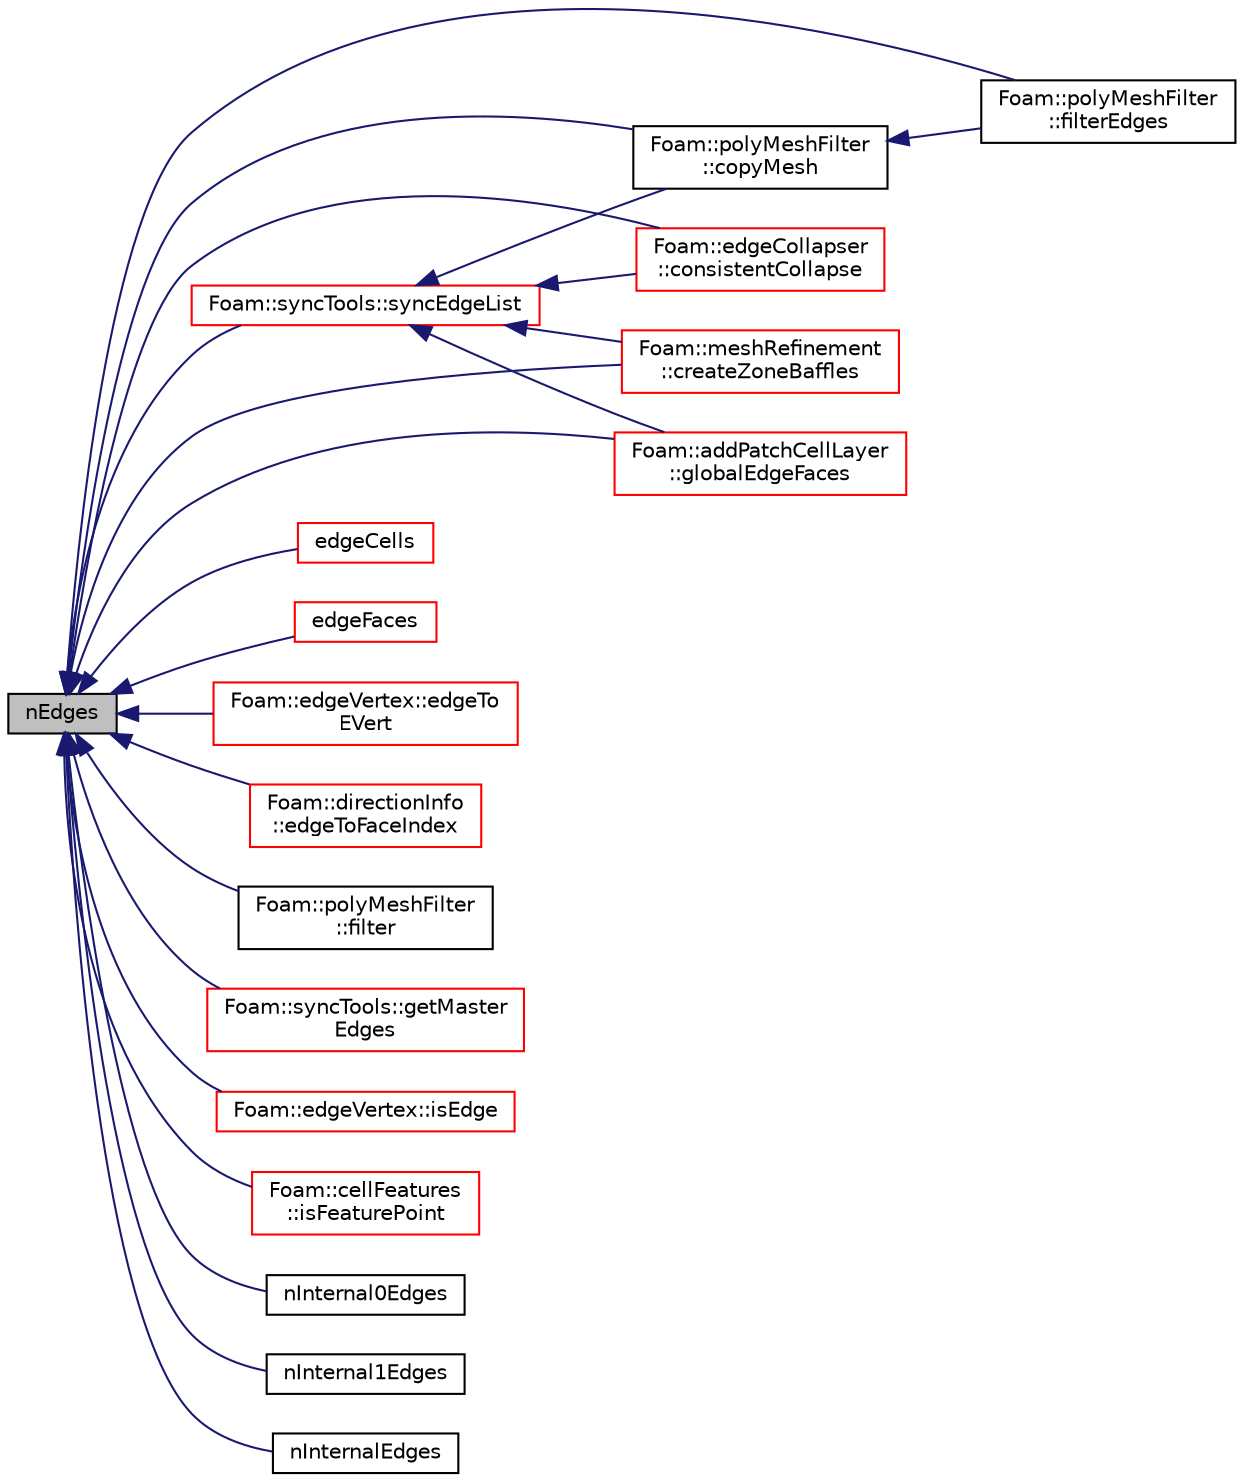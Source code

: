 digraph "nEdges"
{
  bgcolor="transparent";
  edge [fontname="Helvetica",fontsize="10",labelfontname="Helvetica",labelfontsize="10"];
  node [fontname="Helvetica",fontsize="10",shape=record];
  rankdir="LR";
  Node1 [label="nEdges",height=0.2,width=0.4,color="black", fillcolor="grey75", style="filled", fontcolor="black"];
  Node1 -> Node2 [dir="back",color="midnightblue",fontsize="10",style="solid",fontname="Helvetica"];
  Node2 [label="Foam::edgeCollapser\l::consistentCollapse",height=0.2,width=0.4,color="red",URL="$a00624.html#a70ec95413552469153a76deff350a0d5",tooltip="Ensure that the collapse is parallel consistent and update. "];
  Node1 -> Node3 [dir="back",color="midnightblue",fontsize="10",style="solid",fontname="Helvetica"];
  Node3 [label="Foam::polyMeshFilter\l::copyMesh",height=0.2,width=0.4,color="black",URL="$a01963.html#a6d46f578539dd45f89a6ea89738c75b5",tooltip="Return a copy of an fvMesh. "];
  Node3 -> Node4 [dir="back",color="midnightblue",fontsize="10",style="solid",fontname="Helvetica"];
  Node4 [label="Foam::polyMeshFilter\l::filterEdges",height=0.2,width=0.4,color="black",URL="$a01963.html#ad478c9d800707f297552317d2f03cbce",tooltip="Filter edges only. "];
  Node1 -> Node5 [dir="back",color="midnightblue",fontsize="10",style="solid",fontname="Helvetica"];
  Node5 [label="Foam::meshRefinement\l::createZoneBaffles",height=0.2,width=0.4,color="red",URL="$a01510.html#a79af0bcc267d8fda8b3f4e683cac915b",tooltip="Create baffles for faces straddling zoned surfaces. Return. "];
  Node1 -> Node6 [dir="back",color="midnightblue",fontsize="10",style="solid",fontname="Helvetica"];
  Node6 [label="edgeCells",height=0.2,width=0.4,color="red",URL="$a02020.html#ace31b3054f7cff27298f5b79359efe2e"];
  Node1 -> Node7 [dir="back",color="midnightblue",fontsize="10",style="solid",fontname="Helvetica"];
  Node7 [label="edgeFaces",height=0.2,width=0.4,color="red",URL="$a02020.html#ab456054a1e7e1a07261799f50167916f"];
  Node1 -> Node8 [dir="back",color="midnightblue",fontsize="10",style="solid",fontname="Helvetica"];
  Node8 [label="Foam::edgeVertex::edgeTo\lEVert",height=0.2,width=0.4,color="red",URL="$a00633.html#a1e202b1ab8a96e5fbd02958e29524d24",tooltip="Convert edgeI to eVert. "];
  Node1 -> Node9 [dir="back",color="midnightblue",fontsize="10",style="solid",fontname="Helvetica"];
  Node9 [label="Foam::directionInfo\l::edgeToFaceIndex",height=0.2,width=0.4,color="red",URL="$a00549.html#a979a0fce341d87c9c179d936a0e85e03",tooltip="Given edge on hex cell find corresponding edge on face. Is either. "];
  Node1 -> Node10 [dir="back",color="midnightblue",fontsize="10",style="solid",fontname="Helvetica"];
  Node10 [label="Foam::polyMeshFilter\l::filter",height=0.2,width=0.4,color="black",URL="$a01963.html#a55dba161bb0a72849b0af234e4cb7e5d",tooltip="Filter edges and faces. "];
  Node1 -> Node4 [dir="back",color="midnightblue",fontsize="10",style="solid",fontname="Helvetica"];
  Node1 -> Node11 [dir="back",color="midnightblue",fontsize="10",style="solid",fontname="Helvetica"];
  Node11 [label="Foam::syncTools::getMaster\lEdges",height=0.2,width=0.4,color="red",URL="$a02636.html#a96d0f41e2ad80738744f967818ff34a2",tooltip="Get per edge whether it is uncoupled or a master of a. "];
  Node1 -> Node12 [dir="back",color="midnightblue",fontsize="10",style="solid",fontname="Helvetica"];
  Node12 [label="Foam::addPatchCellLayer\l::globalEdgeFaces",height=0.2,width=0.4,color="red",URL="$a00024.html#aeea8524ff2d092f53488dd1cb593c58e",tooltip="Per patch edge the pp faces (in global indices) using it. Uses. "];
  Node1 -> Node13 [dir="back",color="midnightblue",fontsize="10",style="solid",fontname="Helvetica"];
  Node13 [label="Foam::edgeVertex::isEdge",height=0.2,width=0.4,color="red",URL="$a00633.html#a41bb4fbf7e5af9ad942e457104c9e4d1",tooltip="Is eVert an edge? "];
  Node1 -> Node14 [dir="back",color="midnightblue",fontsize="10",style="solid",fontname="Helvetica"];
  Node14 [label="Foam::cellFeatures\l::isFeaturePoint",height=0.2,width=0.4,color="red",URL="$a00210.html#a0e1817c6e428d30c177e2871368421a9",tooltip="Are two edges connected at feature point? "];
  Node1 -> Node15 [dir="back",color="midnightblue",fontsize="10",style="solid",fontname="Helvetica"];
  Node15 [label="nInternal0Edges",height=0.2,width=0.4,color="black",URL="$a02020.html#a6f3c22b4425bc2380f8264c38a31c076",tooltip="Internal edges (i.e. not on boundary face) using. "];
  Node1 -> Node16 [dir="back",color="midnightblue",fontsize="10",style="solid",fontname="Helvetica"];
  Node16 [label="nInternal1Edges",height=0.2,width=0.4,color="black",URL="$a02020.html#ad63a341b252fbd34d3d50216b9b584dc",tooltip="Internal edges using 0 or 1 boundary point. "];
  Node1 -> Node17 [dir="back",color="midnightblue",fontsize="10",style="solid",fontname="Helvetica"];
  Node17 [label="nInternalEdges",height=0.2,width=0.4,color="black",URL="$a02020.html#a3b322af5609b09f5d4f4b6fda11930df",tooltip="Internal edges using 0,1 or 2 boundary points. "];
  Node1 -> Node18 [dir="back",color="midnightblue",fontsize="10",style="solid",fontname="Helvetica"];
  Node18 [label="Foam::syncTools::syncEdgeList",height=0.2,width=0.4,color="red",URL="$a02636.html#a5ed3e64d2ef89e3823674727ea1b3d58",tooltip="Synchronize values on all mesh edges. "];
  Node18 -> Node3 [dir="back",color="midnightblue",fontsize="10",style="solid",fontname="Helvetica"];
  Node18 -> Node12 [dir="back",color="midnightblue",fontsize="10",style="solid",fontname="Helvetica"];
  Node18 -> Node2 [dir="back",color="midnightblue",fontsize="10",style="solid",fontname="Helvetica"];
  Node18 -> Node5 [dir="back",color="midnightblue",fontsize="10",style="solid",fontname="Helvetica"];
}
